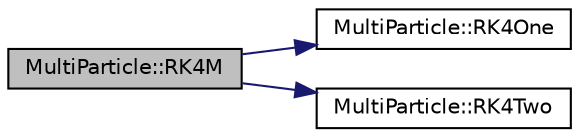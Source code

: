 digraph "MultiParticle::RK4M"
{
 // LATEX_PDF_SIZE
  edge [fontname="Helvetica",fontsize="10",labelfontname="Helvetica",labelfontsize="10"];
  node [fontname="Helvetica",fontsize="10",shape=record];
  rankdir="LR";
  Node1 [label="MultiParticle::RK4M",height=0.2,width=0.4,color="black", fillcolor="grey75", style="filled", fontcolor="black",tooltip="ルンゲクッタ法"];
  Node1 -> Node2 [color="midnightblue",fontsize="10",style="solid"];
  Node2 [label="MultiParticle::RK4One",height=0.2,width=0.4,color="black", fillcolor="white", style="filled",URL="$classMultiParticle.html#aad183c3dbb352736534d4f611da0cfc4",tooltip="ルンゲクッタ法のrの微小変化を求める式"];
  Node1 -> Node3 [color="midnightblue",fontsize="10",style="solid"];
  Node3 [label="MultiParticle::RK4Two",height=0.2,width=0.4,color="black", fillcolor="white", style="filled",URL="$classMultiParticle.html#af47c3f0be2719cb4042b8384ab44d04b",tooltip="ルンゲクッタ法のvの微小変化を求める式"];
}
